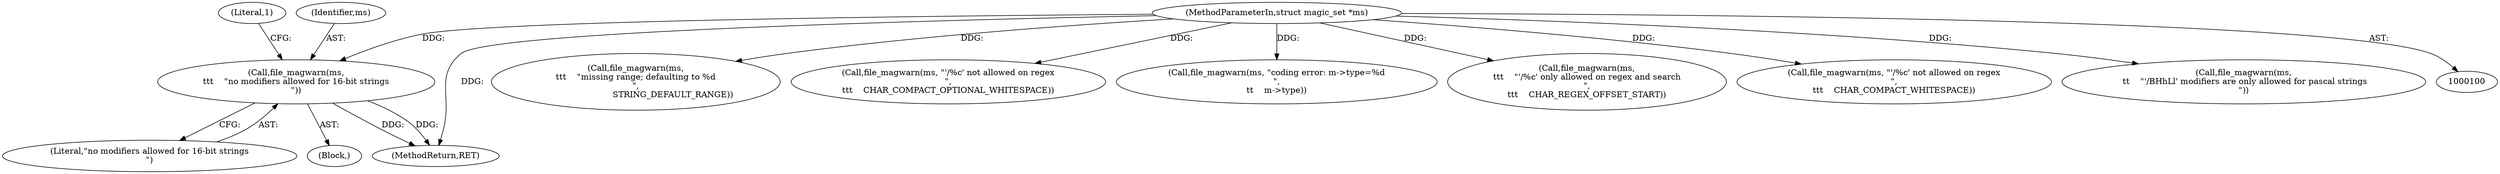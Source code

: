 digraph "0_file_4a284c89d6ef11aca34da65da7d673050a5ea320_0@pointer" {
"1000163" [label="(Call,file_magwarn(ms,\n\t\t\t    \"no modifiers allowed for 16-bit strings\n\"))"];
"1000101" [label="(MethodParameterIn,struct magic_set *ms)"];
"1000197" [label="(Call,file_magwarn(ms,\n\t\t\t    \"missing range; defaulting to %d\n\",\n                            STRING_DEFAULT_RANGE))"];
"1000165" [label="(Literal,\"no modifiers allowed for 16-bit strings\n\")"];
"1000162" [label="(Block,)"];
"1000101" [label="(MethodParameterIn,struct magic_set *ms)"];
"1000168" [label="(Literal,1)"];
"1000164" [label="(Identifier,ms)"];
"1000256" [label="(MethodReturn,RET)"];
"1000236" [label="(Call,file_magwarn(ms, \"'/%c' not allowed on regex\n\",\n\t\t\t    CHAR_COMPACT_OPTIONAL_WHITESPACE))"];
"1000245" [label="(Call,file_magwarn(ms, \"coding error: m->type=%d\n\",\n\t\t    m->type))"];
"1000163" [label="(Call,file_magwarn(ms,\n\t\t\t    \"no modifiers allowed for 16-bit strings\n\"))"];
"1000181" [label="(Call,file_magwarn(ms,\n\t\t\t    \"'/%c' only allowed on regex and search\n\",\n\t\t\t    CHAR_REGEX_OFFSET_START))"];
"1000220" [label="(Call,file_magwarn(ms, \"'/%c' not allowed on regex\n\",\n\t\t\t    CHAR_COMPACT_WHITESPACE))"];
"1000143" [label="(Call,file_magwarn(ms,\n \t\t    \"'/BHhLl' modifiers are only allowed for pascal strings\n\"))"];
"1000163" -> "1000162"  [label="AST: "];
"1000163" -> "1000165"  [label="CFG: "];
"1000164" -> "1000163"  [label="AST: "];
"1000165" -> "1000163"  [label="AST: "];
"1000168" -> "1000163"  [label="CFG: "];
"1000163" -> "1000256"  [label="DDG: "];
"1000163" -> "1000256"  [label="DDG: "];
"1000101" -> "1000163"  [label="DDG: "];
"1000101" -> "1000100"  [label="AST: "];
"1000101" -> "1000256"  [label="DDG: "];
"1000101" -> "1000143"  [label="DDG: "];
"1000101" -> "1000181"  [label="DDG: "];
"1000101" -> "1000197"  [label="DDG: "];
"1000101" -> "1000220"  [label="DDG: "];
"1000101" -> "1000236"  [label="DDG: "];
"1000101" -> "1000245"  [label="DDG: "];
}
